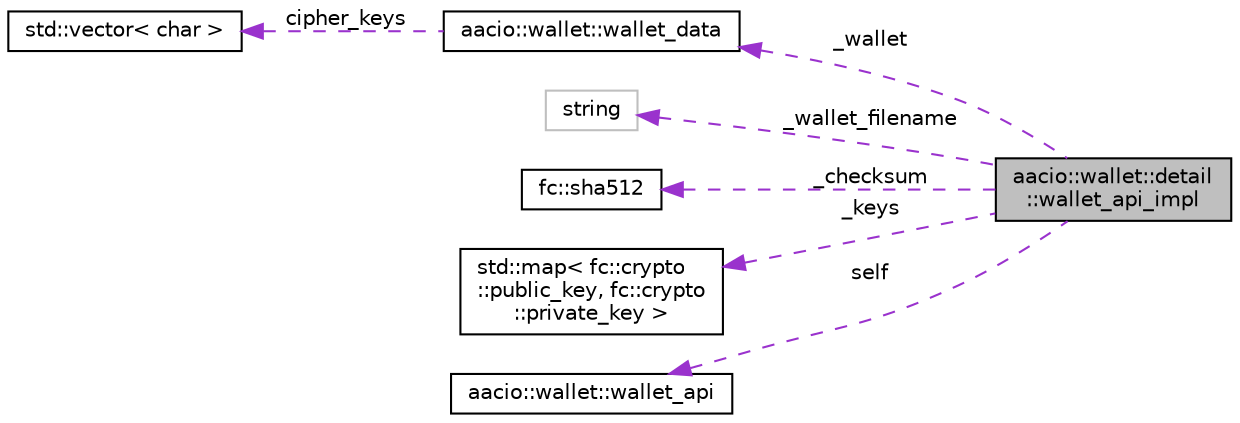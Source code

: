 digraph "aacio::wallet::detail::wallet_api_impl"
{
  edge [fontname="Helvetica",fontsize="10",labelfontname="Helvetica",labelfontsize="10"];
  node [fontname="Helvetica",fontsize="10",shape=record];
  rankdir="LR";
  Node1 [label="aacio::wallet::detail\l::wallet_api_impl",height=0.2,width=0.4,color="black", fillcolor="grey75", style="filled", fontcolor="black"];
  Node2 -> Node1 [dir="back",color="darkorchid3",fontsize="10",style="dashed",label=" _wallet" ,fontname="Helvetica"];
  Node2 [label="aacio::wallet::wallet_data",height=0.2,width=0.4,color="black", fillcolor="white", style="filled",URL="$structaacio_1_1wallet_1_1wallet__data.html"];
  Node3 -> Node2 [dir="back",color="darkorchid3",fontsize="10",style="dashed",label=" cipher_keys" ,fontname="Helvetica"];
  Node3 [label="std::vector\< char \>",height=0.2,width=0.4,color="black", fillcolor="white", style="filled",URL="$classstd_1_1vector.html"];
  Node4 -> Node1 [dir="back",color="darkorchid3",fontsize="10",style="dashed",label=" _wallet_filename" ,fontname="Helvetica"];
  Node4 [label="string",height=0.2,width=0.4,color="grey75", fillcolor="white", style="filled"];
  Node5 -> Node1 [dir="back",color="darkorchid3",fontsize="10",style="dashed",label=" _checksum" ,fontname="Helvetica"];
  Node5 [label="fc::sha512",height=0.2,width=0.4,color="black", fillcolor="white", style="filled",URL="$classfc_1_1sha512.html"];
  Node6 -> Node1 [dir="back",color="darkorchid3",fontsize="10",style="dashed",label=" _keys" ,fontname="Helvetica"];
  Node6 [label="std::map\< fc::crypto\l::public_key, fc::crypto\l::private_key \>",height=0.2,width=0.4,color="black", fillcolor="white", style="filled",URL="$classstd_1_1map.html"];
  Node7 -> Node1 [dir="back",color="darkorchid3",fontsize="10",style="dashed",label=" self" ,fontname="Helvetica"];
  Node7 [label="aacio::wallet::wallet_api",height=0.2,width=0.4,color="black", fillcolor="white", style="filled",URL="$classaacio_1_1wallet_1_1wallet__api.html"];
}
